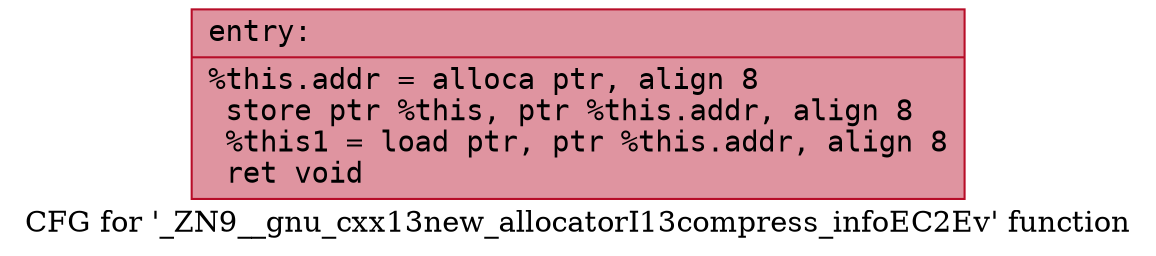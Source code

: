digraph "CFG for '_ZN9__gnu_cxx13new_allocatorI13compress_infoEC2Ev' function" {
	label="CFG for '_ZN9__gnu_cxx13new_allocatorI13compress_infoEC2Ev' function";

	Node0x5651cd853bb0 [shape=record,color="#b70d28ff", style=filled, fillcolor="#b70d2870" fontname="Courier",label="{entry:\l|  %this.addr = alloca ptr, align 8\l  store ptr %this, ptr %this.addr, align 8\l  %this1 = load ptr, ptr %this.addr, align 8\l  ret void\l}"];
}
